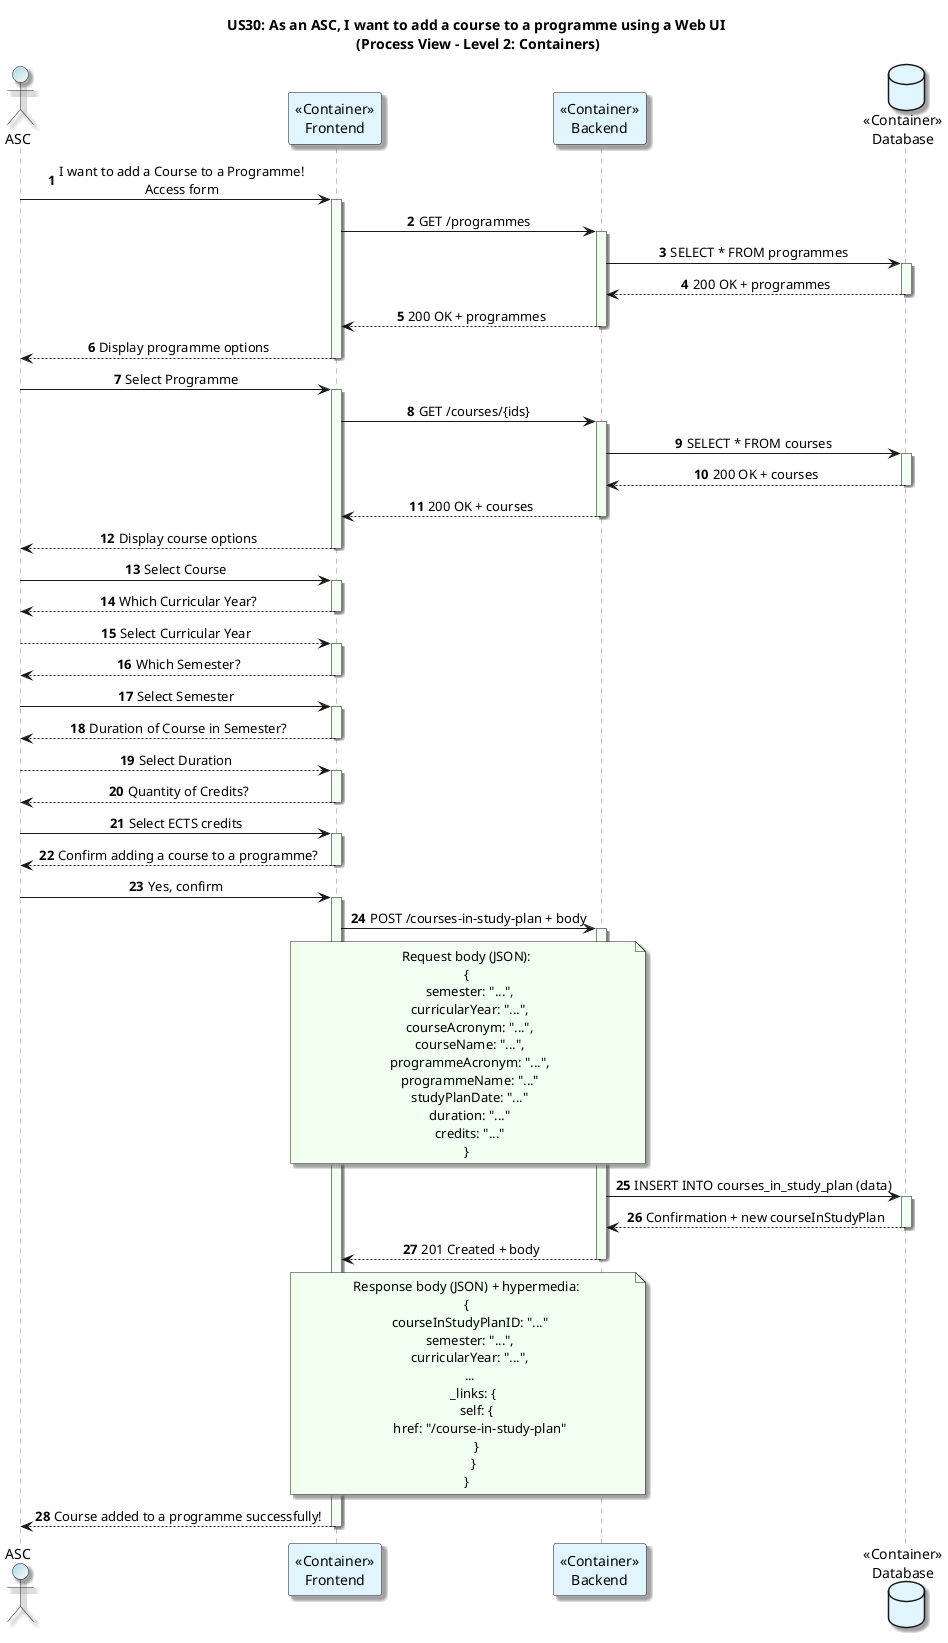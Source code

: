 @startuml
title US30: As an ASC, I want to add a course to a programme using a Web UI\n (Process View - Level 2: Containers)
autonumber

skinparam {
  ActivityPadding 2
  ActivityMargin 2
  BoxPadding 2
}
skinparam sequence {
    LifeLineBorderColor Grey
    LifeLineBackgroundColor HoneyDew
}
skinparam defaultTextAlignment center
skinparam shadowing true

actor ASC  #LightBlue/White
participant "<<Container>>\nFrontend" as Frontend #E1F5FE
participant "<<Container>>\nBackend" as Backend #E1F5FE
database "<<Container>>\nDatabase" as Database #E1F5FE

ASC -> Frontend: I want to add a Course to a Programme!\nAccess form
activate Frontend

Frontend -> Backend: GET /programmes
activate Backend
Backend -> Database: SELECT * FROM programmes
activate Database
Database --> Backend: 200 OK + programmes
deactivate Database
Backend --> Frontend: 200 OK + programmes
deactivate Backend
Frontend --> ASC: Display programme options
deactivate Frontend

ASC -> Frontend: Select Programme
activate Frontend
Frontend -> Backend: GET /courses/{ids}
activate Backend
Backend -> Database: SELECT * FROM courses
activate Database
Database --> Backend: 200 OK + courses
deactivate Database
Backend --> Frontend: 200 OK + courses
deactivate Backend
Frontend --> ASC: Display course options
deactivate Frontend

ASC -> Frontend: Select Course
activate Frontend
Frontend --> ASC: Which Curricular Year?
deactivate Frontend

ASC --> Frontend: Select Curricular Year
activate Frontend
Frontend --> ASC: Which Semester?
deactivate Frontend

ASC -> Frontend: Select Semester
activate Frontend
Frontend --> ASC: Duration of Course in Semester?
deactivate Frontend

ASC --> Frontend: Select Duration
activate Frontend
Frontend --> ASC: Quantity of Credits?
deactivate Frontend

ASC -> Frontend: Select ECTS credits
activate Frontend
Frontend --> ASC: Confirm adding a course to a programme?
deactivate Frontend


ASC -> Frontend: Yes, confirm
activate Frontend
Frontend -> Backend: POST /courses-in-study-plan + body
note over Frontend, Backend #HoneyDew
Request body (JSON):
{
  semester: "...",
  curricularYear: "...",
  courseAcronym: "...",
  courseName: "...",
  programmeAcronym: "...",
  programmeName: "..."
  studyPlanDate: "..."
  duration: "..."
  credits: "..."
}
end note
activate Backend
Backend -> Database: INSERT INTO courses_in_study_plan (data)
activate Database
Database --> Backend: Confirmation + new courseInStudyPlan
deactivate Database
Backend --> Frontend: 201 Created + body
note over Backend, Frontend #HoneyDew
Response body (JSON) + hypermedia:
{
  courseInStudyPlanID: "..."
  semester: "...",
  curricularYear: "...",
  ...
    _links: {
      self: {
        href: "/course-in-study-plan"
      }
    }
}
end note
deactivate Backend
Frontend --> ASC: Course added to a programme successfully!
deactivate Frontend
@enduml
